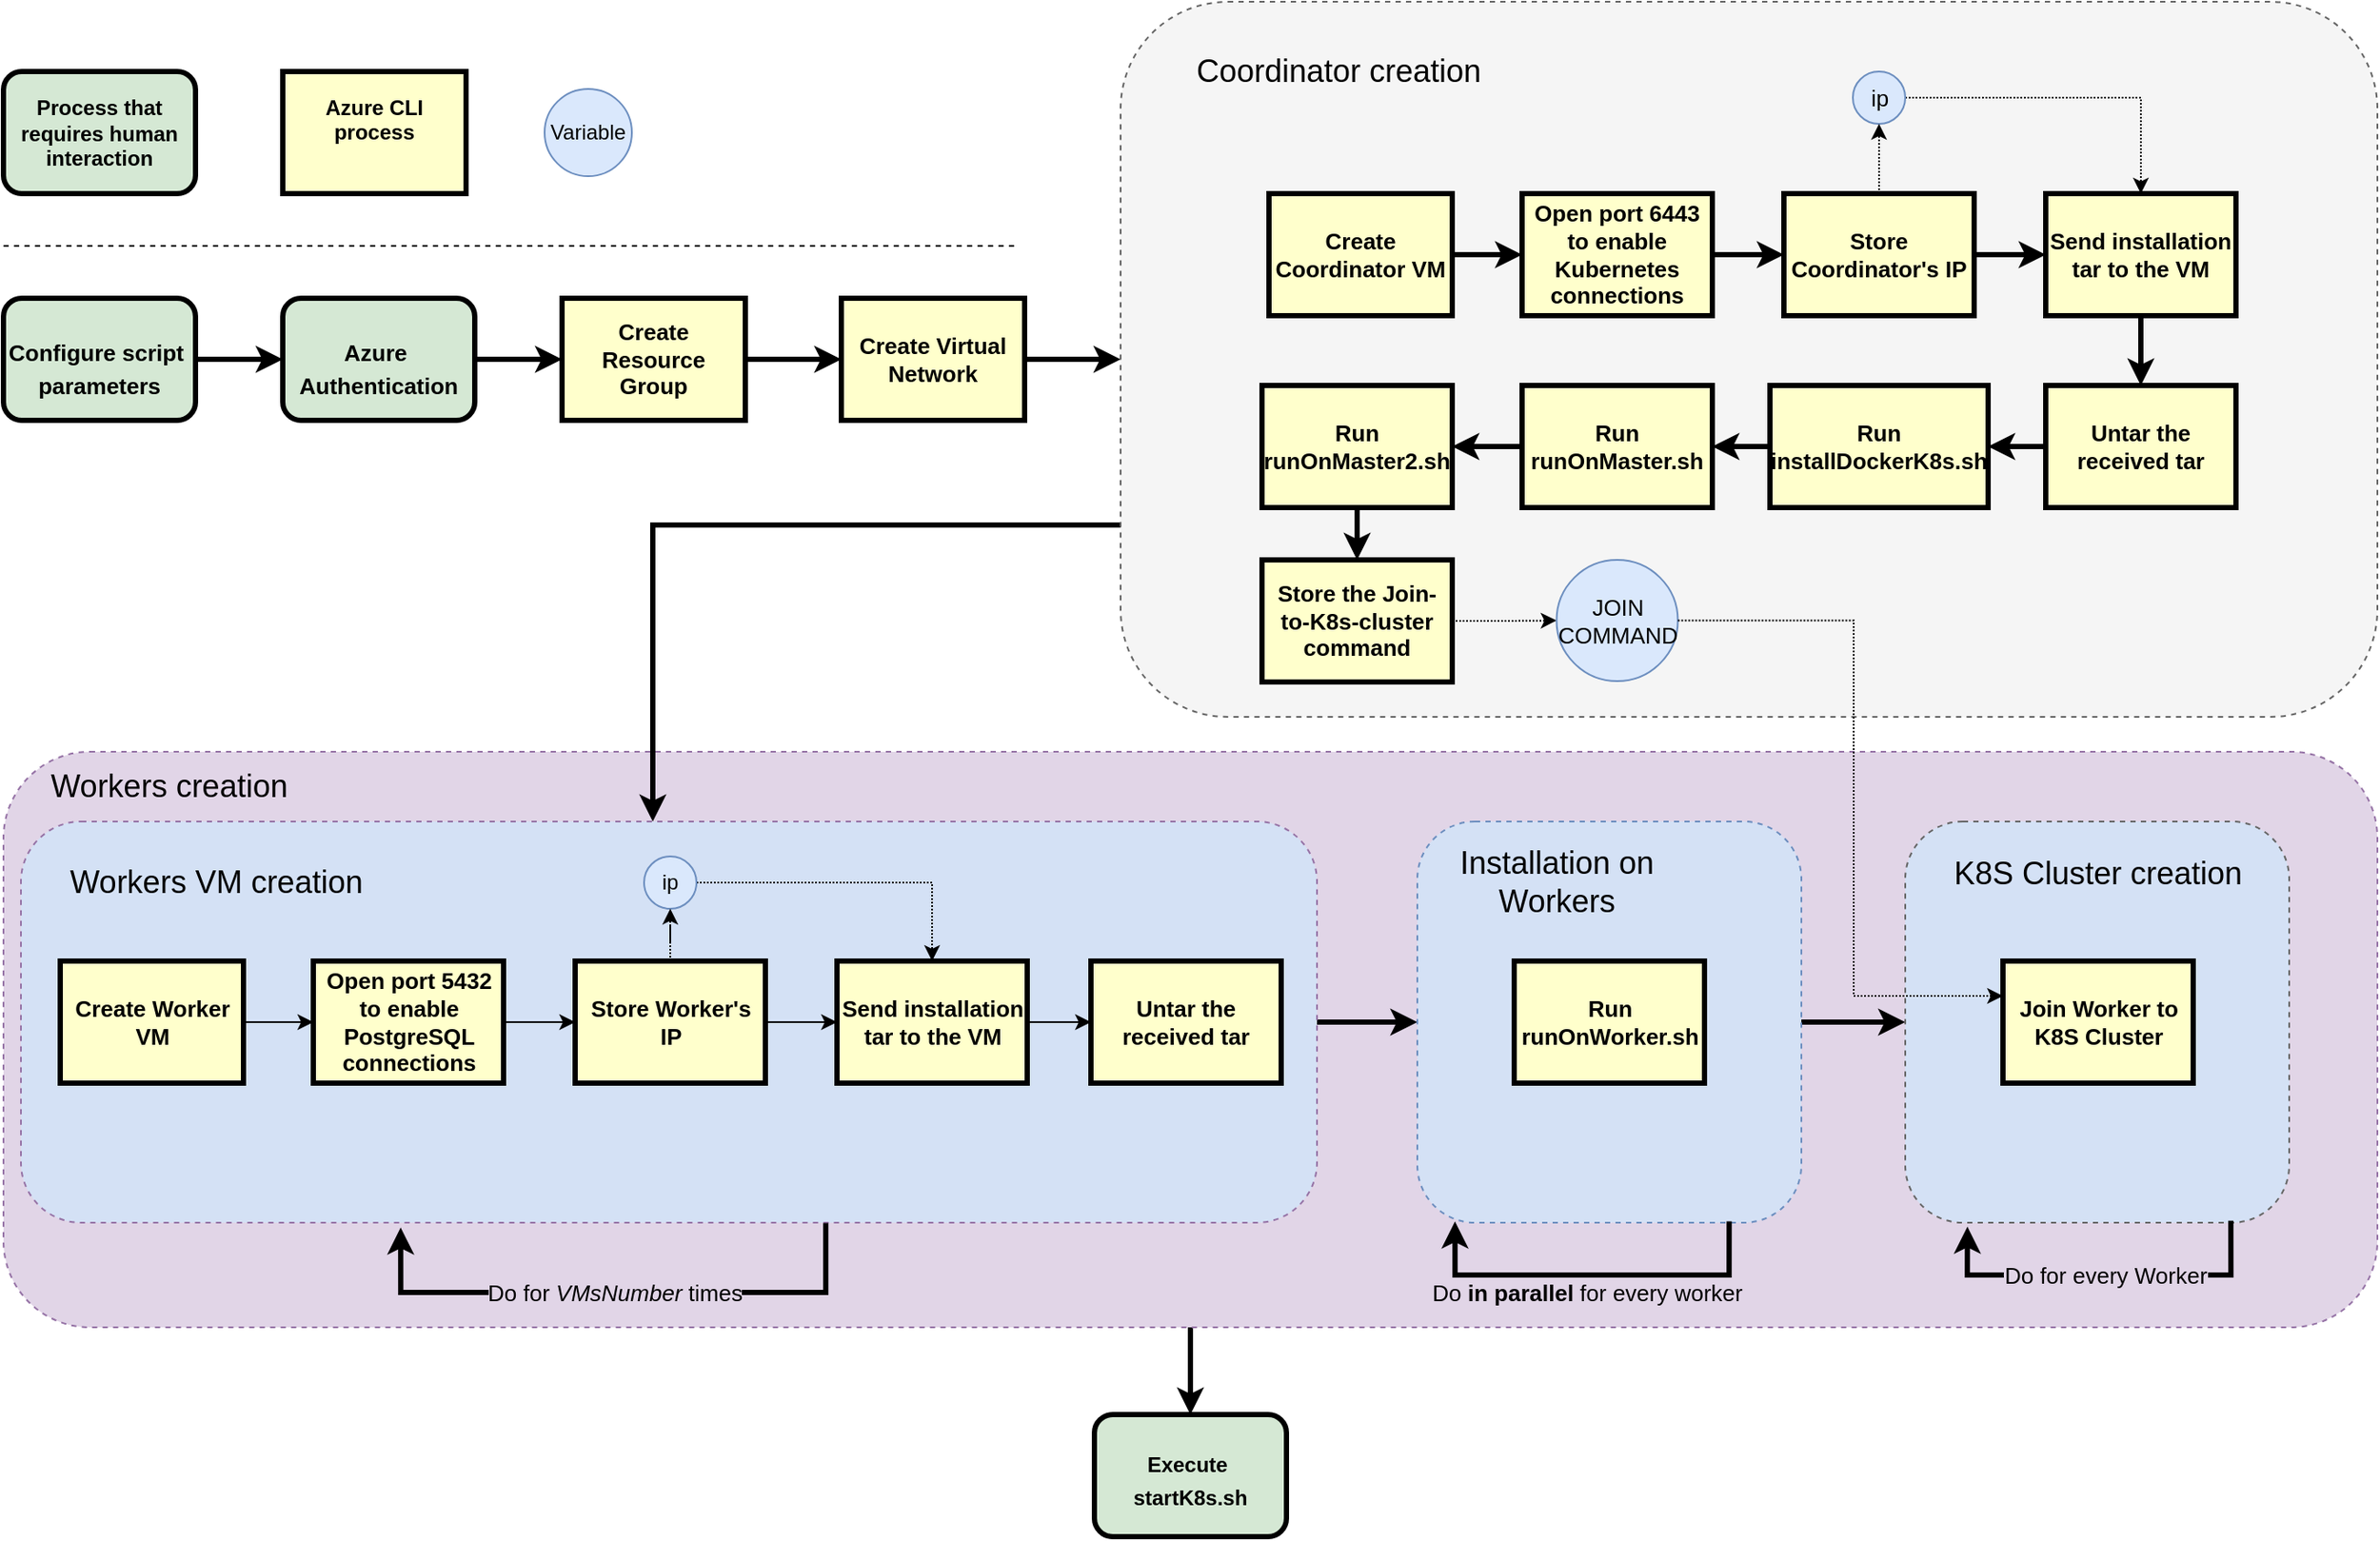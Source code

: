 <mxfile version="14.4.8" type="device"><diagram name="Page-1" id="c7558073-3199-34d8-9f00-42111426c3f3"><mxGraphModel dx="2755" dy="2276" grid="1" gridSize="10" guides="1" tooltips="1" connect="1" arrows="1" fold="1" page="1" pageScale="1" pageWidth="826" pageHeight="1169" background="#ffffff" math="0" shadow="0"><root><mxCell id="0"/><mxCell id="1" parent="0"/><mxCell id="dhEzO6tzxOjWR1tXxIFo-210" style="edgeStyle=orthogonalEdgeStyle;rounded=0;orthogonalLoop=1;jettySize=auto;html=1;strokeWidth=3;" parent="1" source="dhEzO6tzxOjWR1tXxIFo-196" target="dhEzO6tzxOjWR1tXxIFo-209" edge="1"><mxGeometry relative="1" as="geometry"/></mxCell><mxCell id="dhEzO6tzxOjWR1tXxIFo-196" value="" style="rounded=1;whiteSpace=wrap;html=1;dashed=1;fillColor=#e1d5e7;strokeColor=#9673a6;" parent="1" vertex="1"><mxGeometry x="-150" y="110" width="1360" height="330" as="geometry"/></mxCell><mxCell id="dhEzO6tzxOjWR1tXxIFo-204" style="edgeStyle=orthogonalEdgeStyle;rounded=0;orthogonalLoop=1;jettySize=auto;html=1;strokeWidth=3;" parent="1" source="dhEzO6tzxOjWR1tXxIFo-97" target="dhEzO6tzxOjWR1tXxIFo-98" edge="1"><mxGeometry relative="1" as="geometry"/></mxCell><mxCell id="dhEzO6tzxOjWR1tXxIFo-97" value="Create Resource&#xA;Group" style="whiteSpace=wrap;align=center;verticalAlign=middle;fontStyle=1;strokeWidth=3;fillColor=#FFFFCC;fontSize=13;" parent="1" vertex="1"><mxGeometry x="170" y="-150" width="105" height="70" as="geometry"/></mxCell><mxCell id="dhEzO6tzxOjWR1tXxIFo-205" style="edgeStyle=orthogonalEdgeStyle;rounded=0;orthogonalLoop=1;jettySize=auto;html=1;strokeWidth=3;" parent="1" source="dhEzO6tzxOjWR1tXxIFo-98" target="dhEzO6tzxOjWR1tXxIFo-100" edge="1"><mxGeometry relative="1" as="geometry"/></mxCell><mxCell id="dhEzO6tzxOjWR1tXxIFo-98" value="Create Virtual Network" style="whiteSpace=wrap;align=center;verticalAlign=middle;fontStyle=1;strokeWidth=3;fillColor=#FFFFCC;fontSize=13;" parent="1" vertex="1"><mxGeometry x="330" y="-150" width="105" height="70" as="geometry"/></mxCell><mxCell id="dhEzO6tzxOjWR1tXxIFo-202" style="edgeStyle=orthogonalEdgeStyle;rounded=0;orthogonalLoop=1;jettySize=auto;html=1;strokeWidth=3;" parent="1" source="dhEzO6tzxOjWR1tXxIFo-99" target="dhEzO6tzxOjWR1tXxIFo-200" edge="1"><mxGeometry relative="1" as="geometry"/></mxCell><mxCell id="dhEzO6tzxOjWR1tXxIFo-99" value="&lt;p style=&quot;margin: 4px 0px 0px ; text-align: center ; font-size: 13px&quot;&gt;&lt;font style=&quot;font-size: 13px&quot;&gt;&lt;br&gt;&lt;/font&gt;&lt;/p&gt;&lt;p style=&quot;margin: 4px 0px 0px ; text-align: center ; font-size: 13px&quot;&gt;&lt;font style=&quot;font-size: 13px&quot;&gt;Configure script&amp;nbsp;&lt;/font&gt;&lt;/p&gt;&lt;p style=&quot;margin: 4px 0px 0px ; text-align: center ; font-size: 13px&quot;&gt;&lt;font style=&quot;font-size: 13px&quot;&gt;parameters&lt;/font&gt;&lt;/p&gt;" style="verticalAlign=middle;align=center;overflow=fill;fontSize=12;fontFamily=Helvetica;html=1;rounded=1;fontStyle=1;strokeWidth=3;fillColor=#D5E8D4;" parent="1" vertex="1"><mxGeometry x="-150" y="-150" width="110" height="70" as="geometry"/></mxCell><mxCell id="dhEzO6tzxOjWR1tXxIFo-183" style="edgeStyle=orthogonalEdgeStyle;rounded=0;orthogonalLoop=1;jettySize=auto;html=1;strokeWidth=3;" parent="1" source="dhEzO6tzxOjWR1tXxIFo-100" target="dhEzO6tzxOjWR1tXxIFo-156" edge="1"><mxGeometry relative="1" as="geometry"><Array as="points"><mxPoint x="222" y="-20"/></Array></mxGeometry></mxCell><mxCell id="dhEzO6tzxOjWR1tXxIFo-100" value="" style="rounded=1;whiteSpace=wrap;html=1;dashed=1;fillColor=#f5f5f5;strokeColor=#666666;fontColor=#333333;" parent="1" vertex="1"><mxGeometry x="490" y="-320" width="720" height="410" as="geometry"/></mxCell><mxCell id="dhEzO6tzxOjWR1tXxIFo-102" value="&lt;font style=&quot;font-size: 18px&quot;&gt;Coordinator creation&lt;/font&gt;" style="text;html=1;strokeColor=none;fillColor=none;align=center;verticalAlign=middle;whiteSpace=wrap;rounded=0;dashed=1;" parent="1" vertex="1"><mxGeometry x="530" y="-290" width="170" height="20" as="geometry"/></mxCell><mxCell id="dhEzO6tzxOjWR1tXxIFo-147" style="edgeStyle=orthogonalEdgeStyle;rounded=0;orthogonalLoop=1;jettySize=auto;html=1;strokeWidth=3;" parent="1" source="dhEzO6tzxOjWR1tXxIFo-104" target="dhEzO6tzxOjWR1tXxIFo-135" edge="1"><mxGeometry relative="1" as="geometry"/></mxCell><mxCell id="dhEzO6tzxOjWR1tXxIFo-104" value="Create Coordinator VM" style="whiteSpace=wrap;align=center;verticalAlign=middle;fontStyle=1;strokeWidth=3;fillColor=#FFFFCC;fontSize=13;" parent="1" vertex="1"><mxGeometry x="575" y="-210" width="105" height="70" as="geometry"/></mxCell><mxCell id="dhEzO6tzxOjWR1tXxIFo-150" style="edgeStyle=orthogonalEdgeStyle;rounded=0;orthogonalLoop=1;jettySize=auto;html=1;dashed=1;dashPattern=1 1;" parent="1" source="dhEzO6tzxOjWR1tXxIFo-107" target="dhEzO6tzxOjWR1tXxIFo-131" edge="1"><mxGeometry relative="1" as="geometry"/></mxCell><mxCell id="dhEzO6tzxOjWR1tXxIFo-107" value="&lt;font style=&quot;font-size: 13px&quot;&gt;ip&lt;/font&gt;" style="ellipse;whiteSpace=wrap;html=1;aspect=fixed;fillColor=#dae8fc;strokeColor=#6c8ebf;" parent="1" vertex="1"><mxGeometry x="909.5" y="-280" width="30" height="30" as="geometry"/></mxCell><mxCell id="dhEzO6tzxOjWR1tXxIFo-141" style="edgeStyle=orthogonalEdgeStyle;rounded=0;orthogonalLoop=1;jettySize=auto;html=1;strokeWidth=3;" parent="1" source="dhEzO6tzxOjWR1tXxIFo-116" target="dhEzO6tzxOjWR1tXxIFo-117" edge="1"><mxGeometry relative="1" as="geometry"/></mxCell><mxCell id="dhEzO6tzxOjWR1tXxIFo-116" value="Run runOnMaster.sh" style="whiteSpace=wrap;align=center;verticalAlign=middle;fontStyle=1;strokeWidth=3;fillColor=#FFFFCC;fontSize=13;" parent="1" vertex="1"><mxGeometry x="720" y="-100" width="109" height="70" as="geometry"/></mxCell><mxCell id="dhEzO6tzxOjWR1tXxIFo-140" style="edgeStyle=orthogonalEdgeStyle;rounded=0;orthogonalLoop=1;jettySize=auto;html=1;strokeWidth=3;" parent="1" source="dhEzO6tzxOjWR1tXxIFo-117" target="dhEzO6tzxOjWR1tXxIFo-137" edge="1"><mxGeometry relative="1" as="geometry"/></mxCell><mxCell id="dhEzO6tzxOjWR1tXxIFo-117" value="Run runOnMaster2.sh" style="whiteSpace=wrap;align=center;verticalAlign=middle;fontStyle=1;strokeWidth=3;fillColor=#FFFFCC;fontSize=13;" parent="1" vertex="1"><mxGeometry x="571" y="-100" width="109" height="70" as="geometry"/></mxCell><mxCell id="dhEzO6tzxOjWR1tXxIFo-142" style="edgeStyle=orthogonalEdgeStyle;rounded=0;orthogonalLoop=1;jettySize=auto;html=1;strokeWidth=3;" parent="1" source="dhEzO6tzxOjWR1tXxIFo-126" target="dhEzO6tzxOjWR1tXxIFo-116" edge="1"><mxGeometry relative="1" as="geometry"/></mxCell><mxCell id="dhEzO6tzxOjWR1tXxIFo-126" value="Run installDockerK8s.sh" style="whiteSpace=wrap;align=center;verticalAlign=middle;fontStyle=1;strokeWidth=3;fillColor=#FFFFCC;fontSize=13;" parent="1" vertex="1"><mxGeometry x="862" y="-100" width="125" height="70" as="geometry"/></mxCell><mxCell id="dhEzO6tzxOjWR1tXxIFo-143" style="edgeStyle=orthogonalEdgeStyle;rounded=0;orthogonalLoop=1;jettySize=auto;html=1;strokeWidth=3;" parent="1" source="dhEzO6tzxOjWR1tXxIFo-130" target="dhEzO6tzxOjWR1tXxIFo-126" edge="1"><mxGeometry relative="1" as="geometry"/></mxCell><mxCell id="dhEzO6tzxOjWR1tXxIFo-130" value="Untar the received tar" style="whiteSpace=wrap;align=center;verticalAlign=middle;fontStyle=1;strokeWidth=3;fillColor=#FFFFCC;fontSize=13;" parent="1" vertex="1"><mxGeometry x="1020" y="-100" width="109" height="70" as="geometry"/></mxCell><mxCell id="dhEzO6tzxOjWR1tXxIFo-144" style="edgeStyle=orthogonalEdgeStyle;rounded=0;orthogonalLoop=1;jettySize=auto;html=1;strokeWidth=3;" parent="1" source="dhEzO6tzxOjWR1tXxIFo-131" target="dhEzO6tzxOjWR1tXxIFo-130" edge="1"><mxGeometry relative="1" as="geometry"/></mxCell><mxCell id="dhEzO6tzxOjWR1tXxIFo-131" value="Send installation tar to the VM" style="whiteSpace=wrap;align=center;verticalAlign=middle;fontStyle=1;strokeWidth=3;fillColor=#FFFFCC;fontSize=13;" parent="1" vertex="1"><mxGeometry x="1020" y="-210" width="109" height="70" as="geometry"/></mxCell><mxCell id="dhEzO6tzxOjWR1tXxIFo-145" style="edgeStyle=orthogonalEdgeStyle;rounded=0;orthogonalLoop=1;jettySize=auto;html=1;strokeWidth=3;" parent="1" source="dhEzO6tzxOjWR1tXxIFo-132" target="dhEzO6tzxOjWR1tXxIFo-131" edge="1"><mxGeometry relative="1" as="geometry"/></mxCell><mxCell id="dhEzO6tzxOjWR1tXxIFo-149" style="edgeStyle=orthogonalEdgeStyle;rounded=0;orthogonalLoop=1;jettySize=auto;html=1;dashed=1;dashPattern=1 1;" parent="1" source="dhEzO6tzxOjWR1tXxIFo-132" target="dhEzO6tzxOjWR1tXxIFo-107" edge="1"><mxGeometry relative="1" as="geometry"/></mxCell><mxCell id="dhEzO6tzxOjWR1tXxIFo-132" value="Store Coordinator's IP" style="whiteSpace=wrap;align=center;verticalAlign=middle;fontStyle=1;strokeWidth=3;fillColor=#FFFFCC;fontSize=13;" parent="1" vertex="1"><mxGeometry x="870" y="-210" width="109" height="70" as="geometry"/></mxCell><mxCell id="dhEzO6tzxOjWR1tXxIFo-146" style="edgeStyle=orthogonalEdgeStyle;rounded=0;orthogonalLoop=1;jettySize=auto;html=1;strokeWidth=3;" parent="1" source="dhEzO6tzxOjWR1tXxIFo-135" target="dhEzO6tzxOjWR1tXxIFo-132" edge="1"><mxGeometry relative="1" as="geometry"/></mxCell><mxCell id="dhEzO6tzxOjWR1tXxIFo-135" value="Open port 6443 to enable Kubernetes connections" style="whiteSpace=wrap;align=center;verticalAlign=middle;fontStyle=1;strokeWidth=3;fillColor=#FFFFCC;fontSize=13;" parent="1" vertex="1"><mxGeometry x="720" y="-210" width="109" height="70" as="geometry"/></mxCell><mxCell id="dhEzO6tzxOjWR1tXxIFo-139" style="edgeStyle=orthogonalEdgeStyle;rounded=0;orthogonalLoop=1;jettySize=auto;html=1;dashed=1;dashPattern=1 1;" parent="1" source="dhEzO6tzxOjWR1tXxIFo-137" target="dhEzO6tzxOjWR1tXxIFo-138" edge="1"><mxGeometry relative="1" as="geometry"/></mxCell><mxCell id="dhEzO6tzxOjWR1tXxIFo-137" value="Store the Join-to-K8s-cluster command" style="whiteSpace=wrap;align=center;verticalAlign=middle;fontStyle=1;strokeWidth=3;fillColor=#FFFFCC;fontSize=13;" parent="1" vertex="1"><mxGeometry x="571" width="109" height="70" as="geometry"/></mxCell><mxCell id="dhEzO6tzxOjWR1tXxIFo-138" value="&lt;font style=&quot;font-size: 13px&quot;&gt;JOIN&lt;br&gt;COMMAND&lt;/font&gt;" style="ellipse;whiteSpace=wrap;html=1;aspect=fixed;fillColor=#dae8fc;strokeColor=#6c8ebf;" parent="1" vertex="1"><mxGeometry x="739.75" width="69.5" height="69.5" as="geometry"/></mxCell><mxCell id="dhEzO6tzxOjWR1tXxIFo-195" style="edgeStyle=orthogonalEdgeStyle;rounded=0;orthogonalLoop=1;jettySize=auto;html=1;strokeWidth=3;" parent="1" source="dhEzO6tzxOjWR1tXxIFo-156" target="dhEzO6tzxOjWR1tXxIFo-184" edge="1"><mxGeometry relative="1" as="geometry"/></mxCell><mxCell id="dhEzO6tzxOjWR1tXxIFo-156" value="" style="rounded=1;whiteSpace=wrap;html=1;dashed=1;strokeColor=#9673a6;fillColor=#D4E1F5;" parent="1" vertex="1"><mxGeometry x="-140" y="150" width="742.5" height="230" as="geometry"/></mxCell><mxCell id="dhEzO6tzxOjWR1tXxIFo-157" value="&lt;font style=&quot;font-size: 18px&quot;&gt;Workers VM creation&lt;/font&gt;" style="text;html=1;strokeColor=none;fillColor=none;align=center;verticalAlign=middle;whiteSpace=wrap;rounded=0;dashed=1;" parent="1" vertex="1"><mxGeometry x="-117.5" y="175" width="177.5" height="20" as="geometry"/></mxCell><mxCell id="dhEzO6tzxOjWR1tXxIFo-158" style="edgeStyle=orthogonalEdgeStyle;rounded=0;orthogonalLoop=1;jettySize=auto;html=1;" parent="1" source="dhEzO6tzxOjWR1tXxIFo-159" target="dhEzO6tzxOjWR1tXxIFo-176" edge="1"><mxGeometry relative="1" as="geometry"/></mxCell><mxCell id="dhEzO6tzxOjWR1tXxIFo-159" value="Create Worker VM" style="whiteSpace=wrap;align=center;verticalAlign=middle;fontStyle=1;strokeWidth=3;fillColor=#FFFFCC;fontSize=13;" parent="1" vertex="1"><mxGeometry x="-117.5" y="230" width="105" height="70" as="geometry"/></mxCell><mxCell id="dhEzO6tzxOjWR1tXxIFo-160" style="edgeStyle=orthogonalEdgeStyle;rounded=0;orthogonalLoop=1;jettySize=auto;html=1;dashed=1;dashPattern=1 1;" parent="1" source="dhEzO6tzxOjWR1tXxIFo-161" target="dhEzO6tzxOjWR1tXxIFo-171" edge="1"><mxGeometry relative="1" as="geometry"/></mxCell><mxCell id="dhEzO6tzxOjWR1tXxIFo-161" value="ip" style="ellipse;whiteSpace=wrap;html=1;aspect=fixed;fillColor=#dae8fc;strokeColor=#6c8ebf;" parent="1" vertex="1"><mxGeometry x="217" y="170" width="30" height="30" as="geometry"/></mxCell><mxCell id="dhEzO6tzxOjWR1tXxIFo-162" style="edgeStyle=orthogonalEdgeStyle;rounded=0;orthogonalLoop=1;jettySize=auto;html=1;" parent="1" edge="1"><mxGeometry relative="1" as="geometry"><mxPoint x="390" y="395" as="targetPoint"/></mxGeometry></mxCell><mxCell id="dhEzO6tzxOjWR1tXxIFo-164" style="edgeStyle=orthogonalEdgeStyle;rounded=0;orthogonalLoop=1;jettySize=auto;html=1;" parent="1" edge="1"><mxGeometry relative="1" as="geometry"><mxPoint x="335.5" y="430" as="sourcePoint"/></mxGeometry></mxCell><mxCell id="dhEzO6tzxOjWR1tXxIFo-166" style="edgeStyle=orthogonalEdgeStyle;rounded=0;orthogonalLoop=1;jettySize=auto;html=1;" parent="1" edge="1"><mxGeometry relative="1" as="geometry"><mxPoint x="539" y="395" as="targetPoint"/></mxGeometry></mxCell><mxCell id="dhEzO6tzxOjWR1tXxIFo-169" value="Untar the received tar" style="whiteSpace=wrap;align=center;verticalAlign=middle;fontStyle=1;strokeWidth=3;fillColor=#FFFFCC;fontSize=13;" parent="1" vertex="1"><mxGeometry x="473" y="230" width="109" height="70" as="geometry"/></mxCell><mxCell id="dhEzO6tzxOjWR1tXxIFo-170" style="edgeStyle=orthogonalEdgeStyle;rounded=0;orthogonalLoop=1;jettySize=auto;html=1;" parent="1" source="dhEzO6tzxOjWR1tXxIFo-171" target="dhEzO6tzxOjWR1tXxIFo-169" edge="1"><mxGeometry relative="1" as="geometry"/></mxCell><mxCell id="dhEzO6tzxOjWR1tXxIFo-171" value="Send installation tar to the VM" style="whiteSpace=wrap;align=center;verticalAlign=middle;fontStyle=1;strokeWidth=3;fillColor=#FFFFCC;fontSize=13;" parent="1" vertex="1"><mxGeometry x="327.5" y="230" width="109" height="70" as="geometry"/></mxCell><mxCell id="dhEzO6tzxOjWR1tXxIFo-172" style="edgeStyle=orthogonalEdgeStyle;rounded=0;orthogonalLoop=1;jettySize=auto;html=1;" parent="1" source="dhEzO6tzxOjWR1tXxIFo-174" target="dhEzO6tzxOjWR1tXxIFo-171" edge="1"><mxGeometry relative="1" as="geometry"/></mxCell><mxCell id="dhEzO6tzxOjWR1tXxIFo-173" style="edgeStyle=orthogonalEdgeStyle;rounded=0;orthogonalLoop=1;jettySize=auto;html=1;dashed=1;dashPattern=1 1;" parent="1" source="dhEzO6tzxOjWR1tXxIFo-174" target="dhEzO6tzxOjWR1tXxIFo-161" edge="1"><mxGeometry relative="1" as="geometry"/></mxCell><mxCell id="dhEzO6tzxOjWR1tXxIFo-174" value="Store Worker's IP" style="whiteSpace=wrap;align=center;verticalAlign=middle;fontStyle=1;strokeWidth=3;fillColor=#FFFFCC;fontSize=13;" parent="1" vertex="1"><mxGeometry x="177.5" y="230" width="109" height="70" as="geometry"/></mxCell><mxCell id="dhEzO6tzxOjWR1tXxIFo-175" style="edgeStyle=orthogonalEdgeStyle;rounded=0;orthogonalLoop=1;jettySize=auto;html=1;" parent="1" source="dhEzO6tzxOjWR1tXxIFo-176" target="dhEzO6tzxOjWR1tXxIFo-174" edge="1"><mxGeometry relative="1" as="geometry"/></mxCell><mxCell id="dhEzO6tzxOjWR1tXxIFo-176" value="Open port 5432 to enable PostgreSQL&#xA;connections" style="whiteSpace=wrap;align=center;verticalAlign=middle;fontStyle=1;strokeWidth=3;fillColor=#FFFFCC;fontSize=13;" parent="1" vertex="1"><mxGeometry x="27.5" y="230" width="109" height="70" as="geometry"/></mxCell><mxCell id="dhEzO6tzxOjWR1tXxIFo-177" style="edgeStyle=orthogonalEdgeStyle;rounded=0;orthogonalLoop=1;jettySize=auto;html=1;dashed=1;dashPattern=1 1;" parent="1" edge="1"><mxGeometry relative="1" as="geometry"><mxPoint x="390" y="495" as="sourcePoint"/></mxGeometry></mxCell><mxCell id="dhEzO6tzxOjWR1tXxIFo-181" style="edgeStyle=orthogonalEdgeStyle;rounded=0;orthogonalLoop=1;jettySize=auto;html=1;entryX=0.293;entryY=1.012;entryDx=0;entryDy=0;entryPerimeter=0;exitX=0.621;exitY=1.001;exitDx=0;exitDy=0;exitPerimeter=0;strokeWidth=3;" parent="1" source="dhEzO6tzxOjWR1tXxIFo-156" target="dhEzO6tzxOjWR1tXxIFo-156" edge="1"><mxGeometry relative="1" as="geometry"><Array as="points"><mxPoint x="315" y="420"/><mxPoint x="65" y="420"/></Array></mxGeometry></mxCell><mxCell id="dhEzO6tzxOjWR1tXxIFo-182" value="&lt;font style=&quot;font-size: 13px;&quot;&gt;Do for &lt;i&gt;VMsNumber&lt;/i&gt; times&lt;/font&gt;" style="edgeLabel;html=1;align=center;verticalAlign=middle;resizable=0;points=[];labelBackgroundColor=#E1D5E7;" parent="dhEzO6tzxOjWR1tXxIFo-181" vertex="1" connectable="0"><mxGeometry x="-0.422" y="1" relative="1" as="geometry"><mxPoint x="-68.48" y="-1" as="offset"/></mxGeometry></mxCell><mxCell id="dhEzO6tzxOjWR1tXxIFo-206" style="edgeStyle=orthogonalEdgeStyle;rounded=0;orthogonalLoop=1;jettySize=auto;html=1;strokeWidth=3;" parent="1" source="dhEzO6tzxOjWR1tXxIFo-184" target="dhEzO6tzxOjWR1tXxIFo-189" edge="1"><mxGeometry relative="1" as="geometry"/></mxCell><mxCell id="dhEzO6tzxOjWR1tXxIFo-184" value="" style="rounded=1;whiteSpace=wrap;html=1;dashed=1;strokeColor=#6c8ebf;fillColor=#D4E1F5;" parent="1" vertex="1"><mxGeometry x="660" y="150" width="220" height="230" as="geometry"/></mxCell><mxCell id="dhEzO6tzxOjWR1tXxIFo-185" value="&lt;font style=&quot;font-size: 18px&quot;&gt;Installation on Workers&lt;/font&gt;" style="text;html=1;strokeColor=none;fillColor=none;align=center;verticalAlign=middle;whiteSpace=wrap;rounded=0;dashed=1;" parent="1" vertex="1"><mxGeometry x="654.5" y="175" width="170" height="20" as="geometry"/></mxCell><mxCell id="dhEzO6tzxOjWR1tXxIFo-186" value="Run runOnWorker.sh" style="whiteSpace=wrap;align=center;verticalAlign=middle;fontStyle=1;strokeWidth=3;fillColor=#FFFFCC;fontSize=13;" parent="1" vertex="1"><mxGeometry x="715.5" y="230" width="109" height="70" as="geometry"/></mxCell><mxCell id="dhEzO6tzxOjWR1tXxIFo-187" style="edgeStyle=orthogonalEdgeStyle;rounded=0;orthogonalLoop=1;jettySize=auto;html=1;entryX=0.098;entryY=0.997;entryDx=0;entryDy=0;exitX=0.812;exitY=0.997;exitDx=0;exitDy=0;entryPerimeter=0;exitPerimeter=0;strokeWidth=3;" parent="1" source="dhEzO6tzxOjWR1tXxIFo-184" target="dhEzO6tzxOjWR1tXxIFo-184" edge="1"><mxGeometry relative="1" as="geometry"><Array as="points"><mxPoint x="839" y="410"/><mxPoint x="682" y="410"/></Array></mxGeometry></mxCell><mxCell id="dhEzO6tzxOjWR1tXxIFo-188" value="&lt;font style=&quot;font-size: 13px;&quot;&gt;Do &lt;b&gt;in parallel&lt;/b&gt; for every worker&lt;/font&gt;" style="edgeLabel;html=1;align=center;verticalAlign=middle;resizable=0;points=[];labelBackgroundColor=#E1D5E7;" parent="dhEzO6tzxOjWR1tXxIFo-187" vertex="1" connectable="0"><mxGeometry x="0.308" y="-4" relative="1" as="geometry"><mxPoint x="30.48" y="14" as="offset"/></mxGeometry></mxCell><mxCell id="dhEzO6tzxOjWR1tXxIFo-189" value="" style="rounded=1;whiteSpace=wrap;html=1;dashed=1;strokeColor=#666666;fontColor=#333333;fillColor=#D4E1F5;" parent="1" vertex="1"><mxGeometry x="939.5" y="150" width="220" height="230" as="geometry"/></mxCell><mxCell id="dhEzO6tzxOjWR1tXxIFo-190" value="&lt;font style=&quot;font-size: 18px&quot;&gt;K8S Cluster creation&lt;/font&gt;" style="text;html=1;strokeColor=none;fillColor=none;align=center;verticalAlign=middle;whiteSpace=wrap;rounded=0;dashed=1;" parent="1" vertex="1"><mxGeometry x="950" y="170" width="200" height="20" as="geometry"/></mxCell><mxCell id="dhEzO6tzxOjWR1tXxIFo-191" value="Join Worker to K8S Cluster" style="whiteSpace=wrap;align=center;verticalAlign=middle;fontStyle=1;strokeWidth=3;fillColor=#FFFFCC;fontSize=13;" parent="1" vertex="1"><mxGeometry x="995.5" y="230" width="109" height="70" as="geometry"/></mxCell><mxCell id="dhEzO6tzxOjWR1tXxIFo-192" style="edgeStyle=orthogonalEdgeStyle;rounded=0;orthogonalLoop=1;jettySize=auto;html=1;dashed=1;dashPattern=1 1;" parent="1" source="dhEzO6tzxOjWR1tXxIFo-138" target="dhEzO6tzxOjWR1tXxIFo-191" edge="1"><mxGeometry relative="1" as="geometry"><Array as="points"><mxPoint x="910" y="35"/><mxPoint x="910" y="250"/></Array></mxGeometry></mxCell><mxCell id="dhEzO6tzxOjWR1tXxIFo-193" style="edgeStyle=orthogonalEdgeStyle;rounded=0;orthogonalLoop=1;jettySize=auto;html=1;entryX=0.162;entryY=1.01;entryDx=0;entryDy=0;entryPerimeter=0;exitX=0.848;exitY=0.995;exitDx=0;exitDy=0;exitPerimeter=0;strokeWidth=3;" parent="1" source="dhEzO6tzxOjWR1tXxIFo-189" target="dhEzO6tzxOjWR1tXxIFo-189" edge="1"><mxGeometry relative="1" as="geometry"><Array as="points"><mxPoint x="1126" y="410"/><mxPoint x="975" y="410"/></Array></mxGeometry></mxCell><mxCell id="dhEzO6tzxOjWR1tXxIFo-194" value="&lt;font style=&quot;font-size: 13px;&quot;&gt;Do for every Worker&lt;/font&gt;" style="edgeLabel;html=1;align=center;verticalAlign=middle;resizable=0;points=[];labelBackgroundColor=#E1D5E7;" parent="dhEzO6tzxOjWR1tXxIFo-193" vertex="1" connectable="0"><mxGeometry x="-0.335" y="2" relative="1" as="geometry"><mxPoint x="-33.8" y="-2" as="offset"/></mxGeometry></mxCell><mxCell id="dhEzO6tzxOjWR1tXxIFo-198" value="&lt;font style=&quot;font-size: 18px&quot;&gt;Workers creation&lt;/font&gt;" style="text;html=1;strokeColor=none;fillColor=none;align=center;verticalAlign=middle;whiteSpace=wrap;rounded=0;dashed=1;" parent="1" vertex="1"><mxGeometry x="-130" y="120" width="150" height="20" as="geometry"/></mxCell><mxCell id="dhEzO6tzxOjWR1tXxIFo-203" style="edgeStyle=orthogonalEdgeStyle;rounded=0;orthogonalLoop=1;jettySize=auto;html=1;strokeWidth=3;" parent="1" source="dhEzO6tzxOjWR1tXxIFo-200" target="dhEzO6tzxOjWR1tXxIFo-97" edge="1"><mxGeometry relative="1" as="geometry"/></mxCell><mxCell id="dhEzO6tzxOjWR1tXxIFo-200" value="&lt;p style=&quot;margin: 4px 0px 0px ; text-align: center ; font-size: 13px&quot;&gt;&lt;font style=&quot;font-size: 13px&quot;&gt;&lt;br&gt;&lt;/font&gt;&lt;/p&gt;&lt;p style=&quot;margin: 4px 0px 0px ; text-align: center ; font-size: 13px&quot;&gt;&lt;font style=&quot;font-size: 13px&quot;&gt;Azure&amp;nbsp;&lt;/font&gt;&lt;/p&gt;&lt;p style=&quot;margin: 4px 0px 0px ; text-align: center ; font-size: 13px&quot;&gt;&lt;font style=&quot;font-size: 13px&quot;&gt;Authentication&lt;/font&gt;&lt;/p&gt;" style="verticalAlign=middle;align=center;overflow=fill;fontSize=12;fontFamily=Helvetica;html=1;rounded=1;fontStyle=1;strokeWidth=3;fillColor=#D5E8D4;" parent="1" vertex="1"><mxGeometry x="10" y="-150" width="110" height="70" as="geometry"/></mxCell><mxCell id="dhEzO6tzxOjWR1tXxIFo-209" value="&lt;p style=&quot;margin: 4px 0px 0px ; text-align: center&quot;&gt;&lt;br&gt;&lt;/p&gt;&lt;p style=&quot;margin: 4px 0px 0px ; text-align: center&quot;&gt;Execute&amp;nbsp;&lt;/p&gt;&lt;p style=&quot;margin: 4px 0px 0px ; text-align: center&quot;&gt;startK8s.sh&lt;/p&gt;" style="verticalAlign=middle;align=center;overflow=fill;fontSize=12;fontFamily=Helvetica;html=1;rounded=1;fontStyle=1;strokeWidth=3;fillColor=#D5E8D4;" parent="1" vertex="1"><mxGeometry x="475" y="490" width="110" height="70" as="geometry"/></mxCell><mxCell id="g1j2P8hqbYVy_S7XG76T-2" value="&lt;div&gt;&lt;br&gt;&lt;/div&gt;&lt;div&gt;Process that &lt;br&gt;&lt;/div&gt;&lt;div&gt;requires human &lt;br&gt;&lt;/div&gt;&lt;div&gt;interaction&lt;/div&gt;" style="verticalAlign=middle;align=center;overflow=fill;fontSize=12;fontFamily=Helvetica;html=1;rounded=1;fontStyle=1;strokeWidth=3;fillColor=#D5E8D4;" vertex="1" parent="1"><mxGeometry x="-150" y="-280" width="110" height="70" as="geometry"/></mxCell><mxCell id="g1j2P8hqbYVy_S7XG76T-3" value="Azure CLI&#xA;process&#xA;" style="whiteSpace=wrap;align=center;verticalAlign=middle;fontStyle=1;strokeWidth=3;fillColor=#FFFFCC" vertex="1" parent="1"><mxGeometry x="10" y="-280" width="105" height="70" as="geometry"/></mxCell><mxCell id="g1j2P8hqbYVy_S7XG76T-4" value="" style="endArrow=none;dashed=1;html=1;" edge="1" parent="1"><mxGeometry width="50" height="50" relative="1" as="geometry"><mxPoint x="-150" y="-180" as="sourcePoint"/><mxPoint x="430" y="-180" as="targetPoint"/></mxGeometry></mxCell><mxCell id="g1j2P8hqbYVy_S7XG76T-6" value="Variable" style="ellipse;whiteSpace=wrap;html=1;aspect=fixed;fillColor=#dae8fc;strokeColor=#6c8ebf;" vertex="1" parent="1"><mxGeometry x="160" y="-270" width="50" height="50" as="geometry"/></mxCell></root></mxGraphModel></diagram></mxfile>